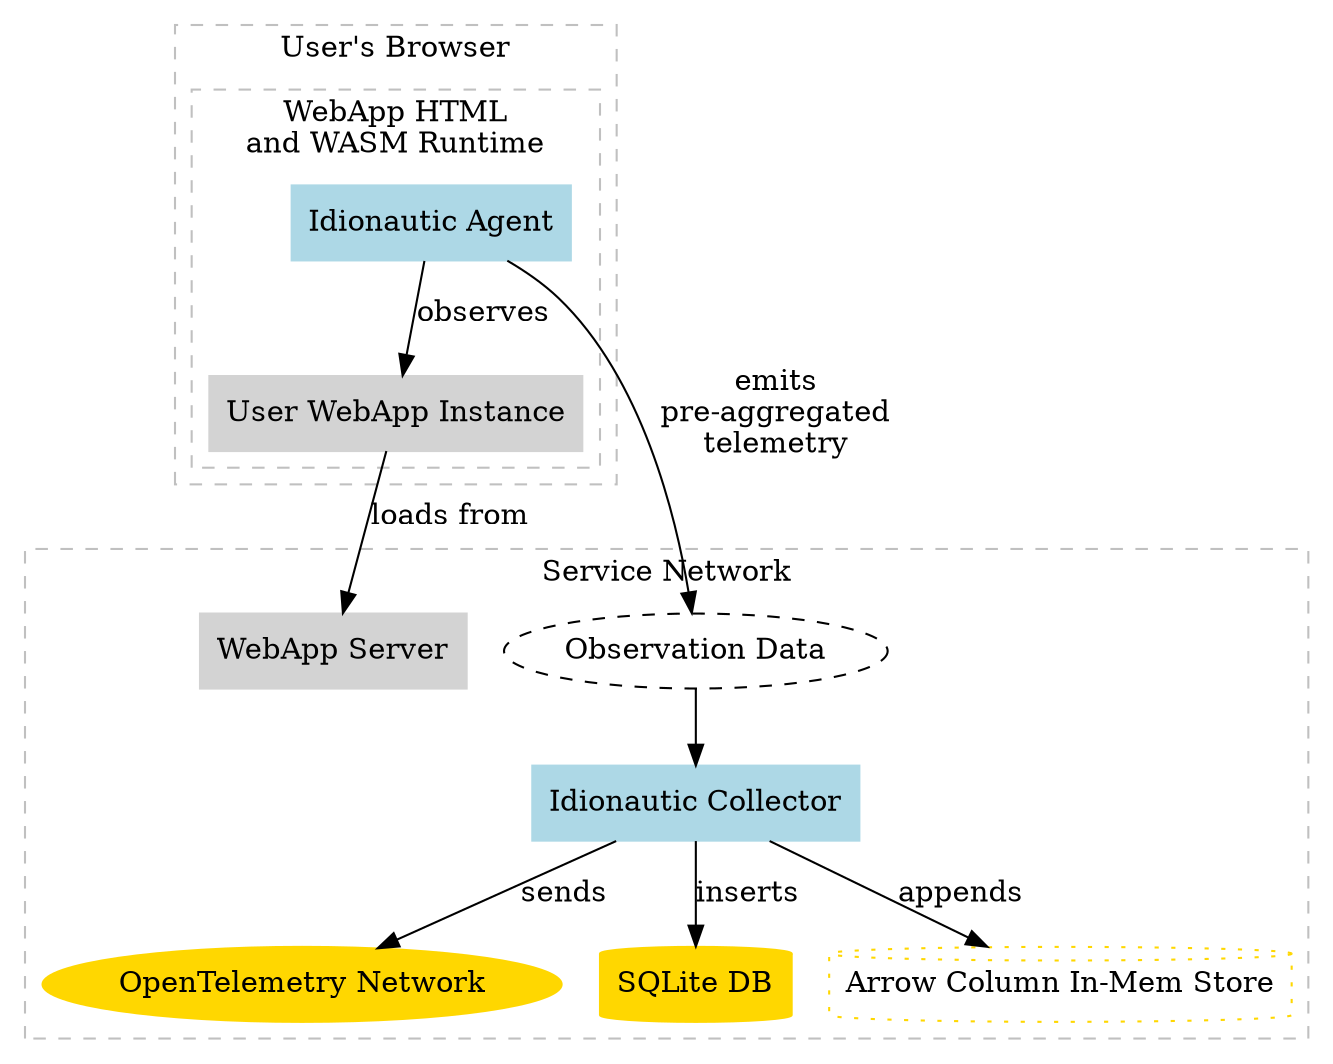 digraph IdionauticSystem {

    "Observation Data" [shape=ellipse, style=dashed];
    "Observation Data" -> "Idionautic Collector";

    subgraph cluster_browser {
        label = "User's Browser";
            style = dashed;
            color = gray;

        subgraph cluster_app {
            label = "WebApp HTML\nand WASM Runtime";
            style = dashed;
            color = gray;
            "User WebApp Instance" [shape=box, style=filled, color=lightgray];
            "Idionautic Agent" [shape=box, style=filled, color=lightblue];
            
            "Idionautic Agent" -> "User WebApp Instance" [label="observes"];
        }
    }

    subgraph cluster_service  {
        label = "Service Network";
        style = dashed;
        color = gray;

        "Idionautic Collector" [shape=box, style=filled, color=lightblue];
        "WebApp Server" [shape=box, style=filled, color=lightgray];
        "OpenTelemetry Network" [shape=ellipse, style=filled, color=gold];
        "SQLite DB" [shape=cylinder, style=filled, color=gold];
        "Arrow Column In-Mem Store" [shape=cylinder, style=dotted, color=gold];
        "Idionautic Agent" -> "Observation Data" [label="emits\npre-aggregated\ntelemetry"];
        "Idionautic Collector" -> "SQLite DB" [label="inserts"];
        "Idionautic Collector" -> "Arrow Column In-Mem Store" [label="appends"];
        "Idionautic Collector" -> "OpenTelemetry Network" [label="sends"];
    }
    
    "User WebApp Instance" -> "WebApp Server" [label="loads from"];
}
